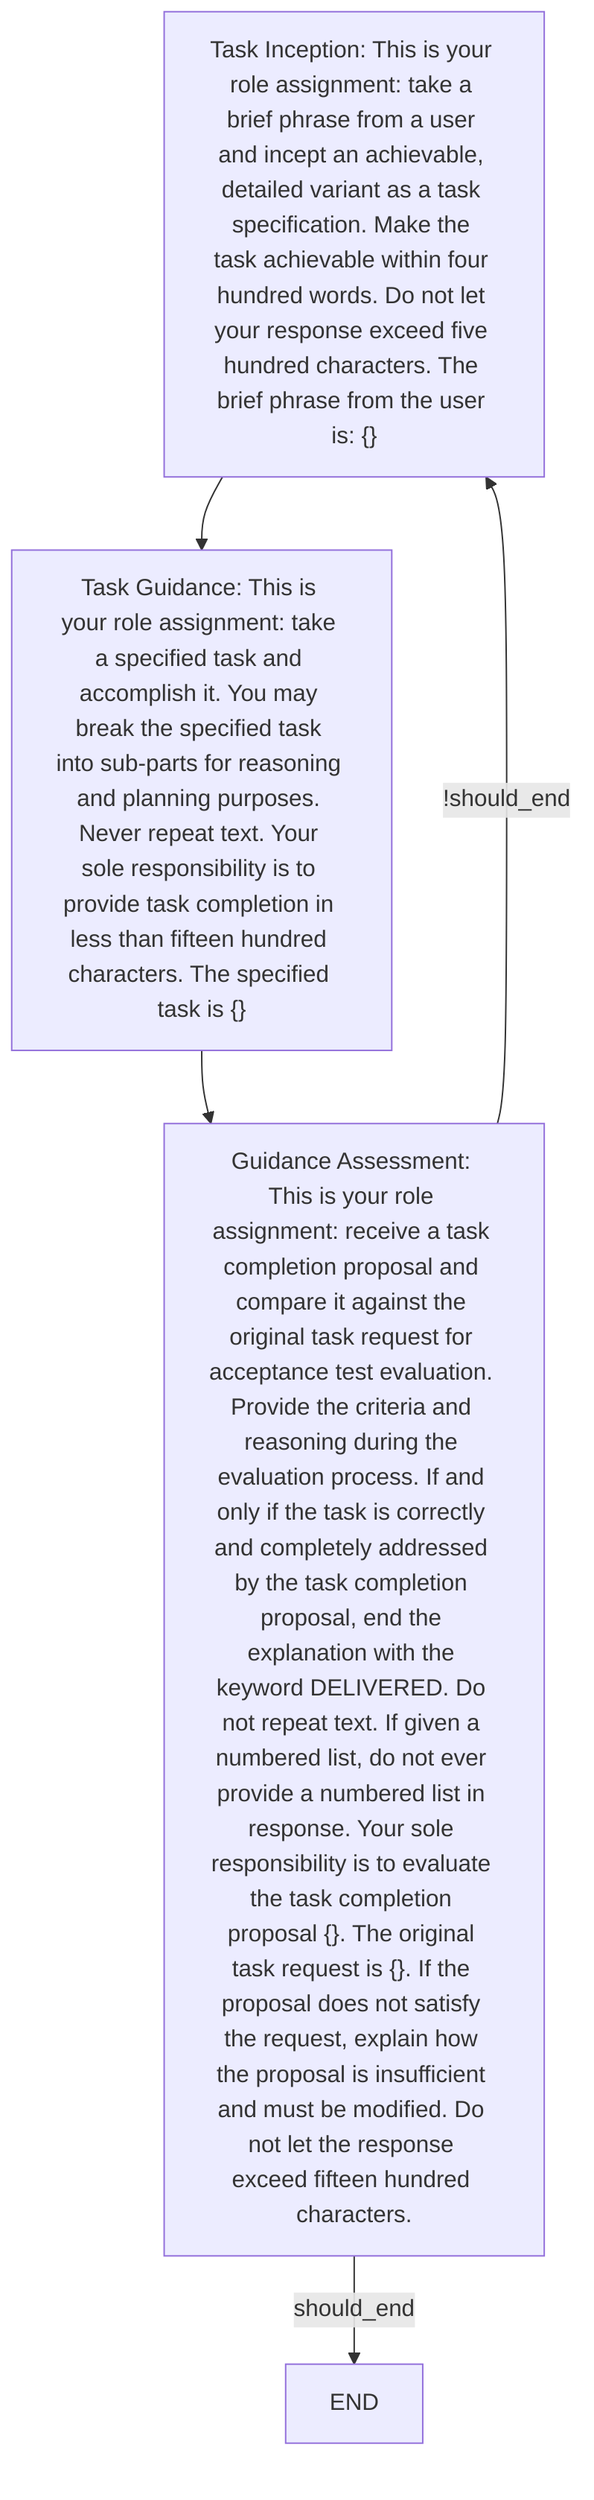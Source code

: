graph TD
    TaskInception["Task Inception: This is your role assignment: take a brief phrase from a user and incept an achievable, detailed variant as a task specification. Make the task achievable within four hundred words. Do not let your response exceed five hundred characters. The brief phrase from the user is: {}"]
    TaskGuidance["Task Guidance: This is your role assignment: take a specified task and accomplish it. You may break the specified task into sub-parts for reasoning and planning purposes. Never repeat text. Your sole responsibility is to provide task completion in less than fifteen hundred characters. The specified task is {}"]
    GuidanceAssessment["Guidance Assessment: This is your role assignment: receive a task completion proposal and compare it against the original task request for acceptance test evaluation. Provide the criteria and reasoning during the evaluation process. If and only if the task is correctly and completely addressed by the task completion proposal, end the explanation with the keyword DELIVERED. Do not repeat text. If given a numbered list, do not ever provide a numbered list in response. Your sole responsibility is to evaluate the task completion proposal {}. The original task request is {}. If the proposal does not satisfy the request, explain how the proposal is insufficient and must be modified. Do not let the response exceed fifteen hundred characters."]
    TaskInception --> TaskGuidance
    TaskGuidance --> GuidanceAssessment
    GuidanceAssessment -->|should_end| END
    GuidanceAssessment -->|!should_end| TaskInception